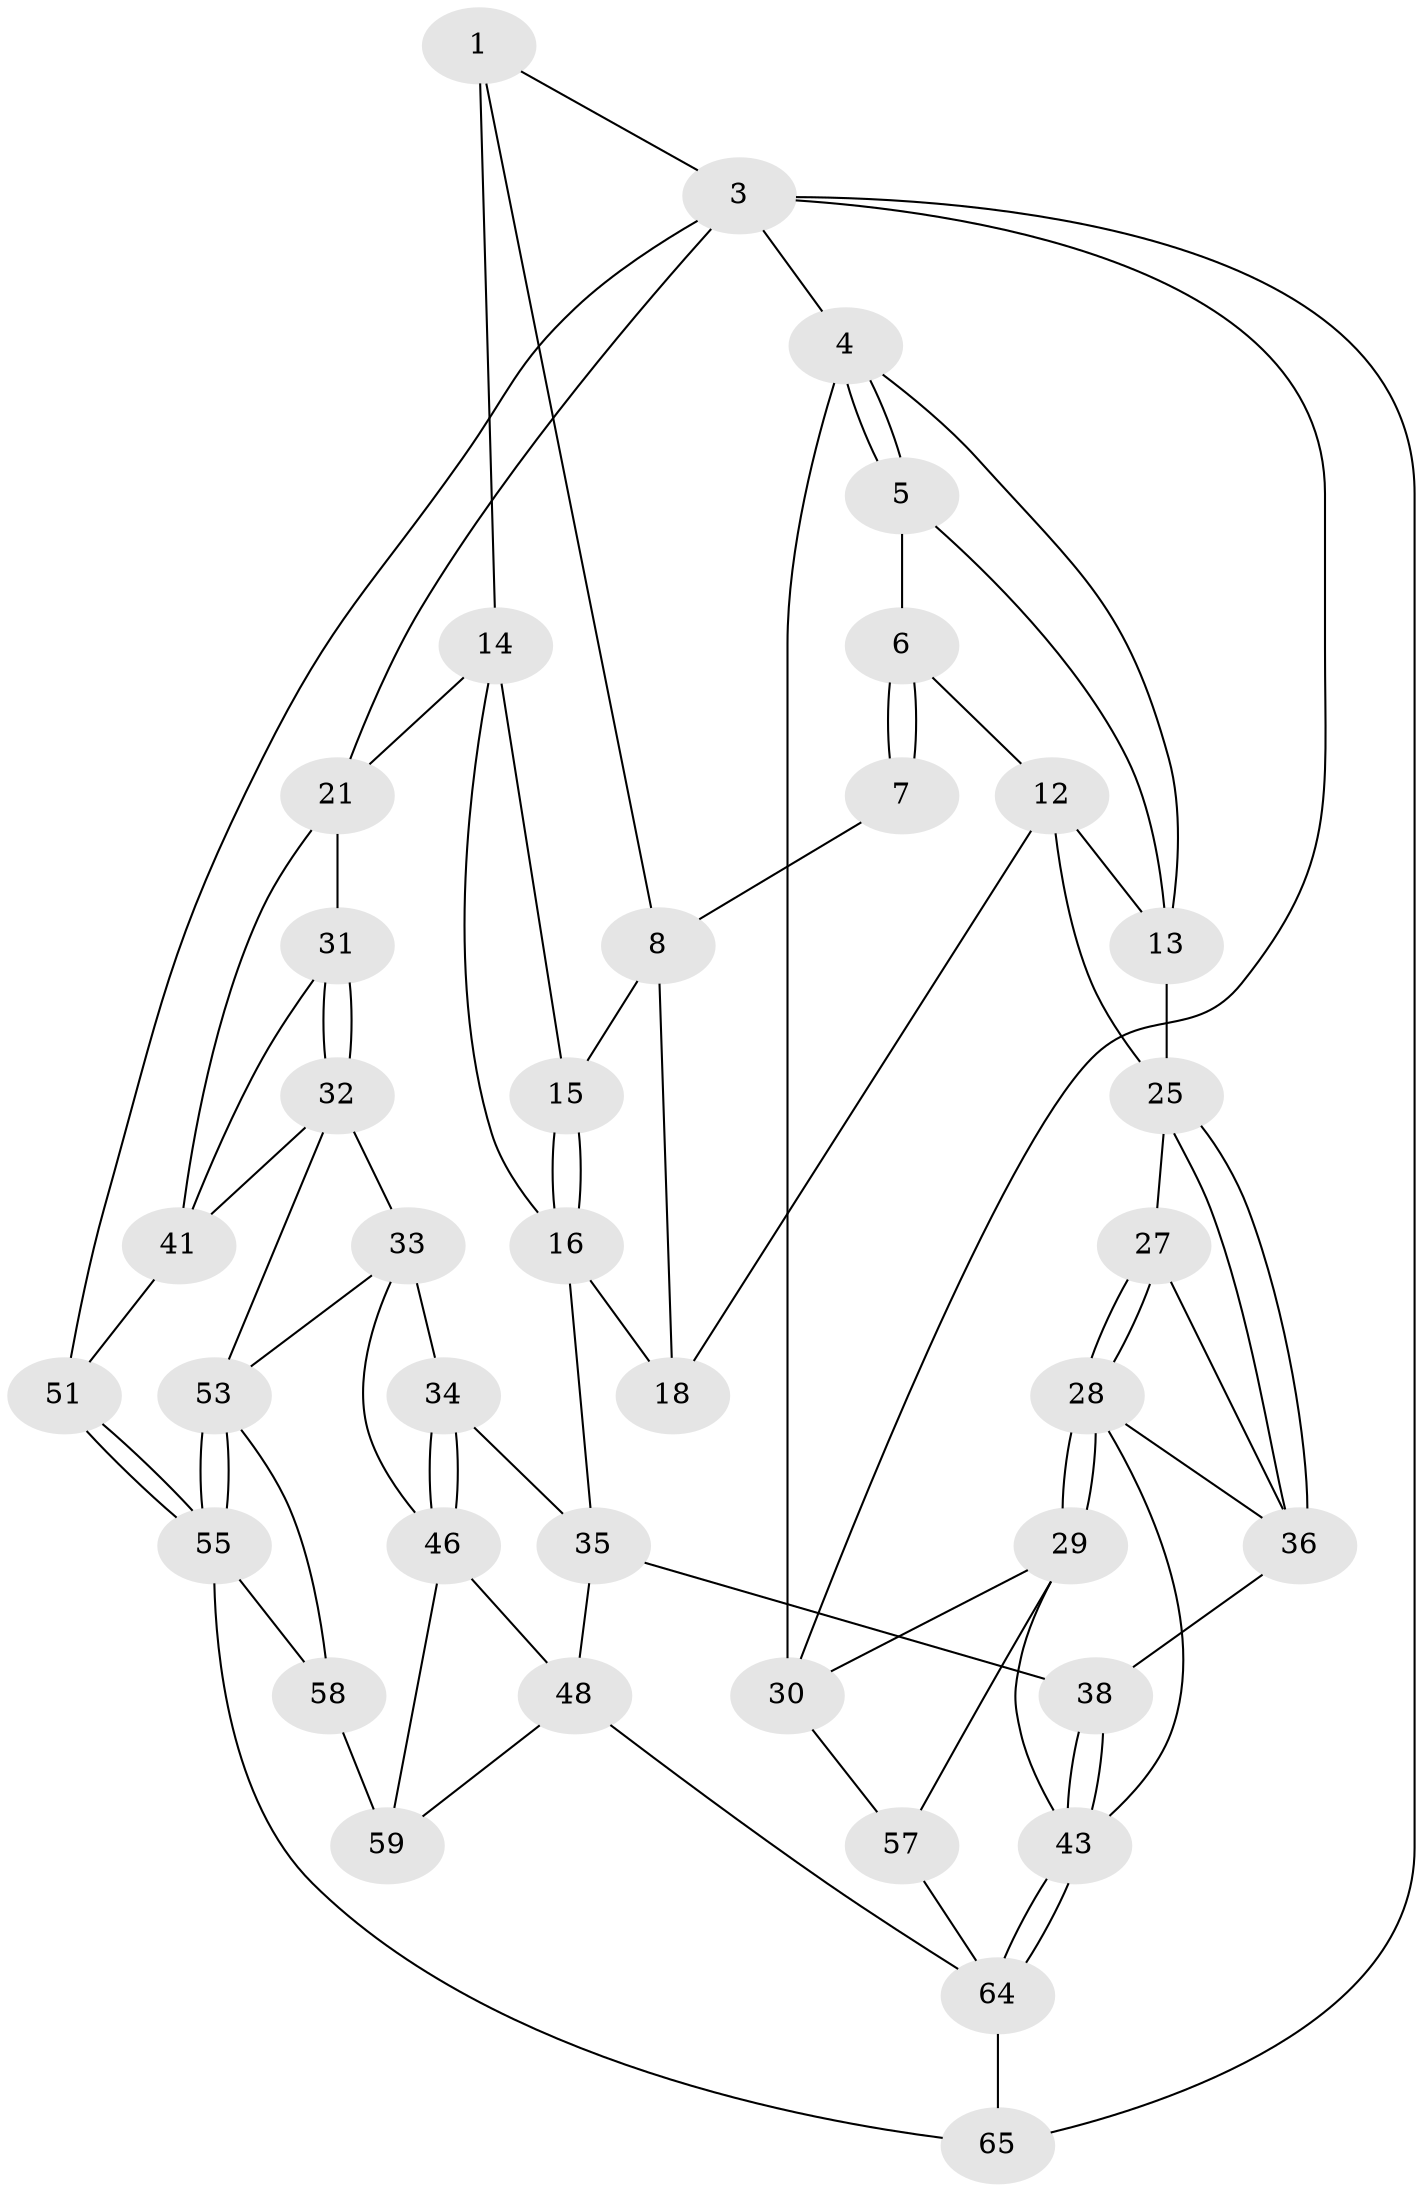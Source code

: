// Generated by graph-tools (version 1.1) at 2025/52/02/27/25 19:52:44]
// undirected, 38 vertices, 81 edges
graph export_dot {
graph [start="1"]
  node [color=gray90,style=filled];
  1 [pos="+0.6673833377548993+0",super="+2"];
  3 [pos="+1+0",super="+50"];
  4 [pos="+0+0",super="+24"];
  5 [pos="+0.03482383366313576+0"];
  6 [pos="+0.1294082971701837+0",super="+11"];
  7 [pos="+0.33274874968996104+0",super="+10"];
  8 [pos="+0.5112367772595967+0.11657931001436289",super="+9"];
  12 [pos="+0.29949101342908735+0.23000043646004828",super="+19"];
  13 [pos="+0.18343166164506935+0.17620023468460796",super="+23"];
  14 [pos="+0.9475469073517322+0",super="+20"];
  15 [pos="+0.6278813668059481+0.14625042160191826"];
  16 [pos="+0.6549158677916682+0.33866686360817355",super="+17"];
  18 [pos="+0.35202189251016025+0.2768040040591966"];
  21 [pos="+1+0.3383411301637351",super="+22"];
  25 [pos="+0.3467464734046945+0.2883899457507409",super="+26"];
  27 [pos="+0.14475382002856443+0.40910706632485255"];
  28 [pos="+0.10204190352649374+0.4866494404068474",super="+40"];
  29 [pos="+0.09225480430749793+0.4926611537046681",super="+45"];
  30 [pos="+0+0.4071315414906719",super="+56"];
  31 [pos="+0.8814832143462448+0.43751216274054744"];
  32 [pos="+0.8133190320405544+0.5157304464516514",super="+49"];
  33 [pos="+0.7730633775459237+0.5249685529416219",super="+52"];
  34 [pos="+0.6769225325235262+0.4718975228145703"];
  35 [pos="+0.6284716040180092+0.4393247012615793",super="+37"];
  36 [pos="+0.3306070976333416+0.33944645115912864",super="+39"];
  38 [pos="+0.4411301661177252+0.634832235793449"];
  41 [pos="+0.9955112679383645+0.49786222354075627",super="+42"];
  43 [pos="+0.41685970762355723+0.6562119977605628",super="+44"];
  46 [pos="+0.6958176773276076+0.6556684098972413",super="+47"];
  48 [pos="+0.5947289083930634+0.6888624430778706",super="+61"];
  51 [pos="+1+0.7437961809857797"];
  53 [pos="+0.9289942275586514+0.6903757959883532",super="+54"];
  55 [pos="+1+0.7443874693705425",super="+63"];
  57 [pos="+0+1"];
  58 [pos="+0.7832295836221413+0.7310485224186287",super="+62"];
  59 [pos="+0.7412951673459044+0.7115997224281337",super="+60"];
  64 [pos="+0.5347107181744383+0.9051514722490274",super="+66"];
  65 [pos="+0.7826161060937943+1"];
  1 -- 8;
  1 -- 3;
  1 -- 14;
  3 -- 4;
  3 -- 21;
  3 -- 65;
  3 -- 30;
  3 -- 51;
  4 -- 5;
  4 -- 5;
  4 -- 30 [weight=2];
  4 -- 13;
  5 -- 6;
  5 -- 13;
  6 -- 7 [weight=2];
  6 -- 7;
  6 -- 12;
  7 -- 8;
  8 -- 15;
  8 -- 18;
  12 -- 13;
  12 -- 25;
  12 -- 18;
  13 -- 25;
  14 -- 15;
  14 -- 16;
  14 -- 21;
  15 -- 16;
  15 -- 16;
  16 -- 18;
  16 -- 35;
  21 -- 41;
  21 -- 31;
  25 -- 36;
  25 -- 36;
  25 -- 27;
  27 -- 28;
  27 -- 28;
  27 -- 36;
  28 -- 29;
  28 -- 29;
  28 -- 36;
  28 -- 43;
  29 -- 30;
  29 -- 57;
  29 -- 43;
  30 -- 57;
  31 -- 32;
  31 -- 32;
  31 -- 41;
  32 -- 33;
  32 -- 41;
  32 -- 53;
  33 -- 34;
  33 -- 53;
  33 -- 46;
  34 -- 35;
  34 -- 46;
  34 -- 46;
  35 -- 48;
  35 -- 38;
  36 -- 38;
  38 -- 43;
  38 -- 43;
  41 -- 51;
  43 -- 64;
  43 -- 64;
  46 -- 48;
  46 -- 59;
  48 -- 64;
  48 -- 59;
  51 -- 55;
  51 -- 55;
  53 -- 55;
  53 -- 55;
  53 -- 58;
  55 -- 65;
  55 -- 58;
  57 -- 64;
  58 -- 59 [weight=2];
  64 -- 65;
}
